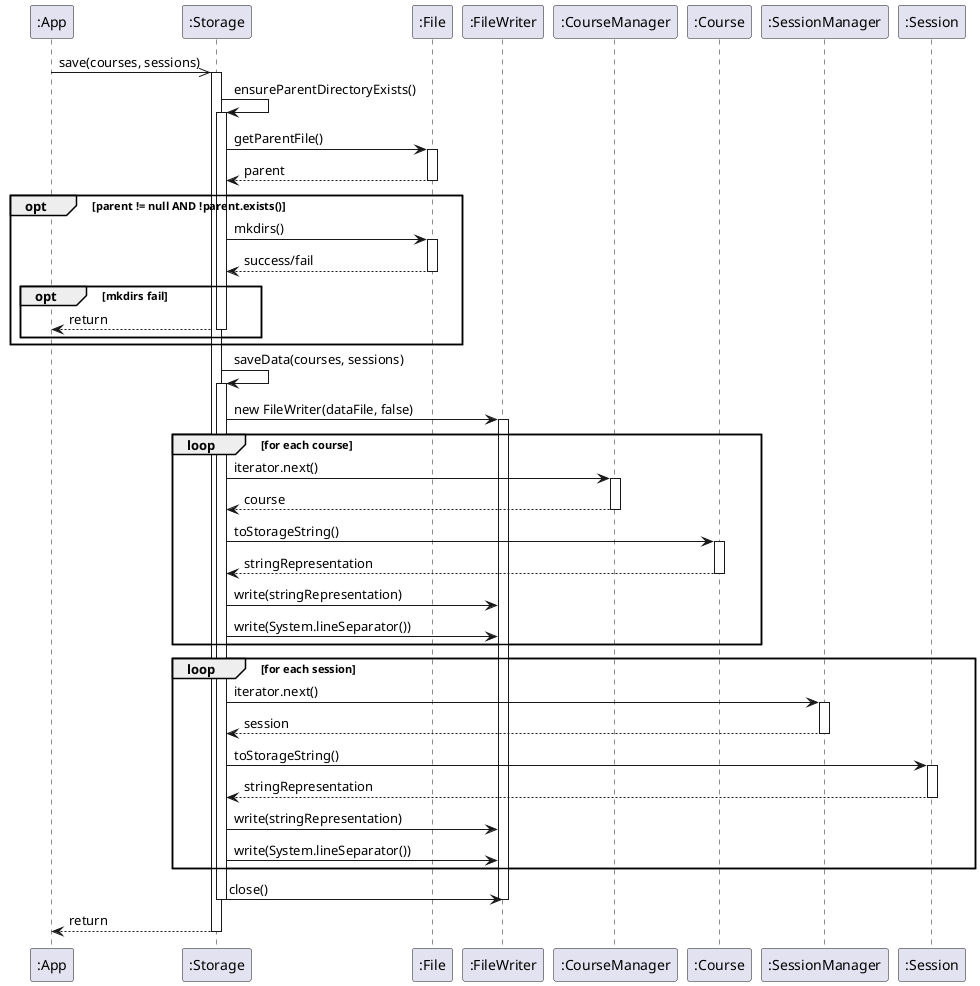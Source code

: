@startuml
'https://plantuml.com/sequence-diagram

participant ":App" as Main
participant ":Storage" as Storage
participant ":File" as File
participant ":FileWriter" as FW
participant ":CourseManager" as CM
participant ":Course" as Course
participant ":SessionManager" as SM
participant ":Session" as Session

Main ->>Storage: save(courses, sessions)
activate Storage

Storage -> Storage: ensureParentDirectoryExists()
activate Storage

Storage -> File: getParentFile()
activate File

File --> Storage: parent
deactivate File

opt parent != null AND !parent.exists()
    Storage -> File: mkdirs()
    activate File

    File --> Storage: success/fail
    deactivate File

    opt mkdirs fail
        Storage --> Main: return
        deactivate Storage
    end

end

Storage -> Storage: saveData(courses, sessions)
activate Storage

Storage -> FW: new FileWriter(dataFile, false)
activate FW

loop for each course
    Storage -> CM: iterator.next()
    activate CM

    CM --> Storage: course
    deactivate CM

    Storage -> Course: toStorageString()
    activate Course

    Course --> Storage: stringRepresentation
    deactivate Course

    Storage -> FW: write(stringRepresentation)
    Storage -> FW: write(System.lineSeparator())
end

loop for each session
    Storage -> SM: iterator.next()
    activate SM

    SM --> Storage: session
    deactivate SM

    Storage -> Session: toStorageString()
    activate Session

    Session --> Storage: stringRepresentation
    deactivate Session

    Storage -> FW: write(stringRepresentation)
    Storage -> FW: write(System.lineSeparator())
end

Storage -> FW: close()
deactivate FW

deactivate Storage

Storage --> Main: return
deactivate Storage


@enduml